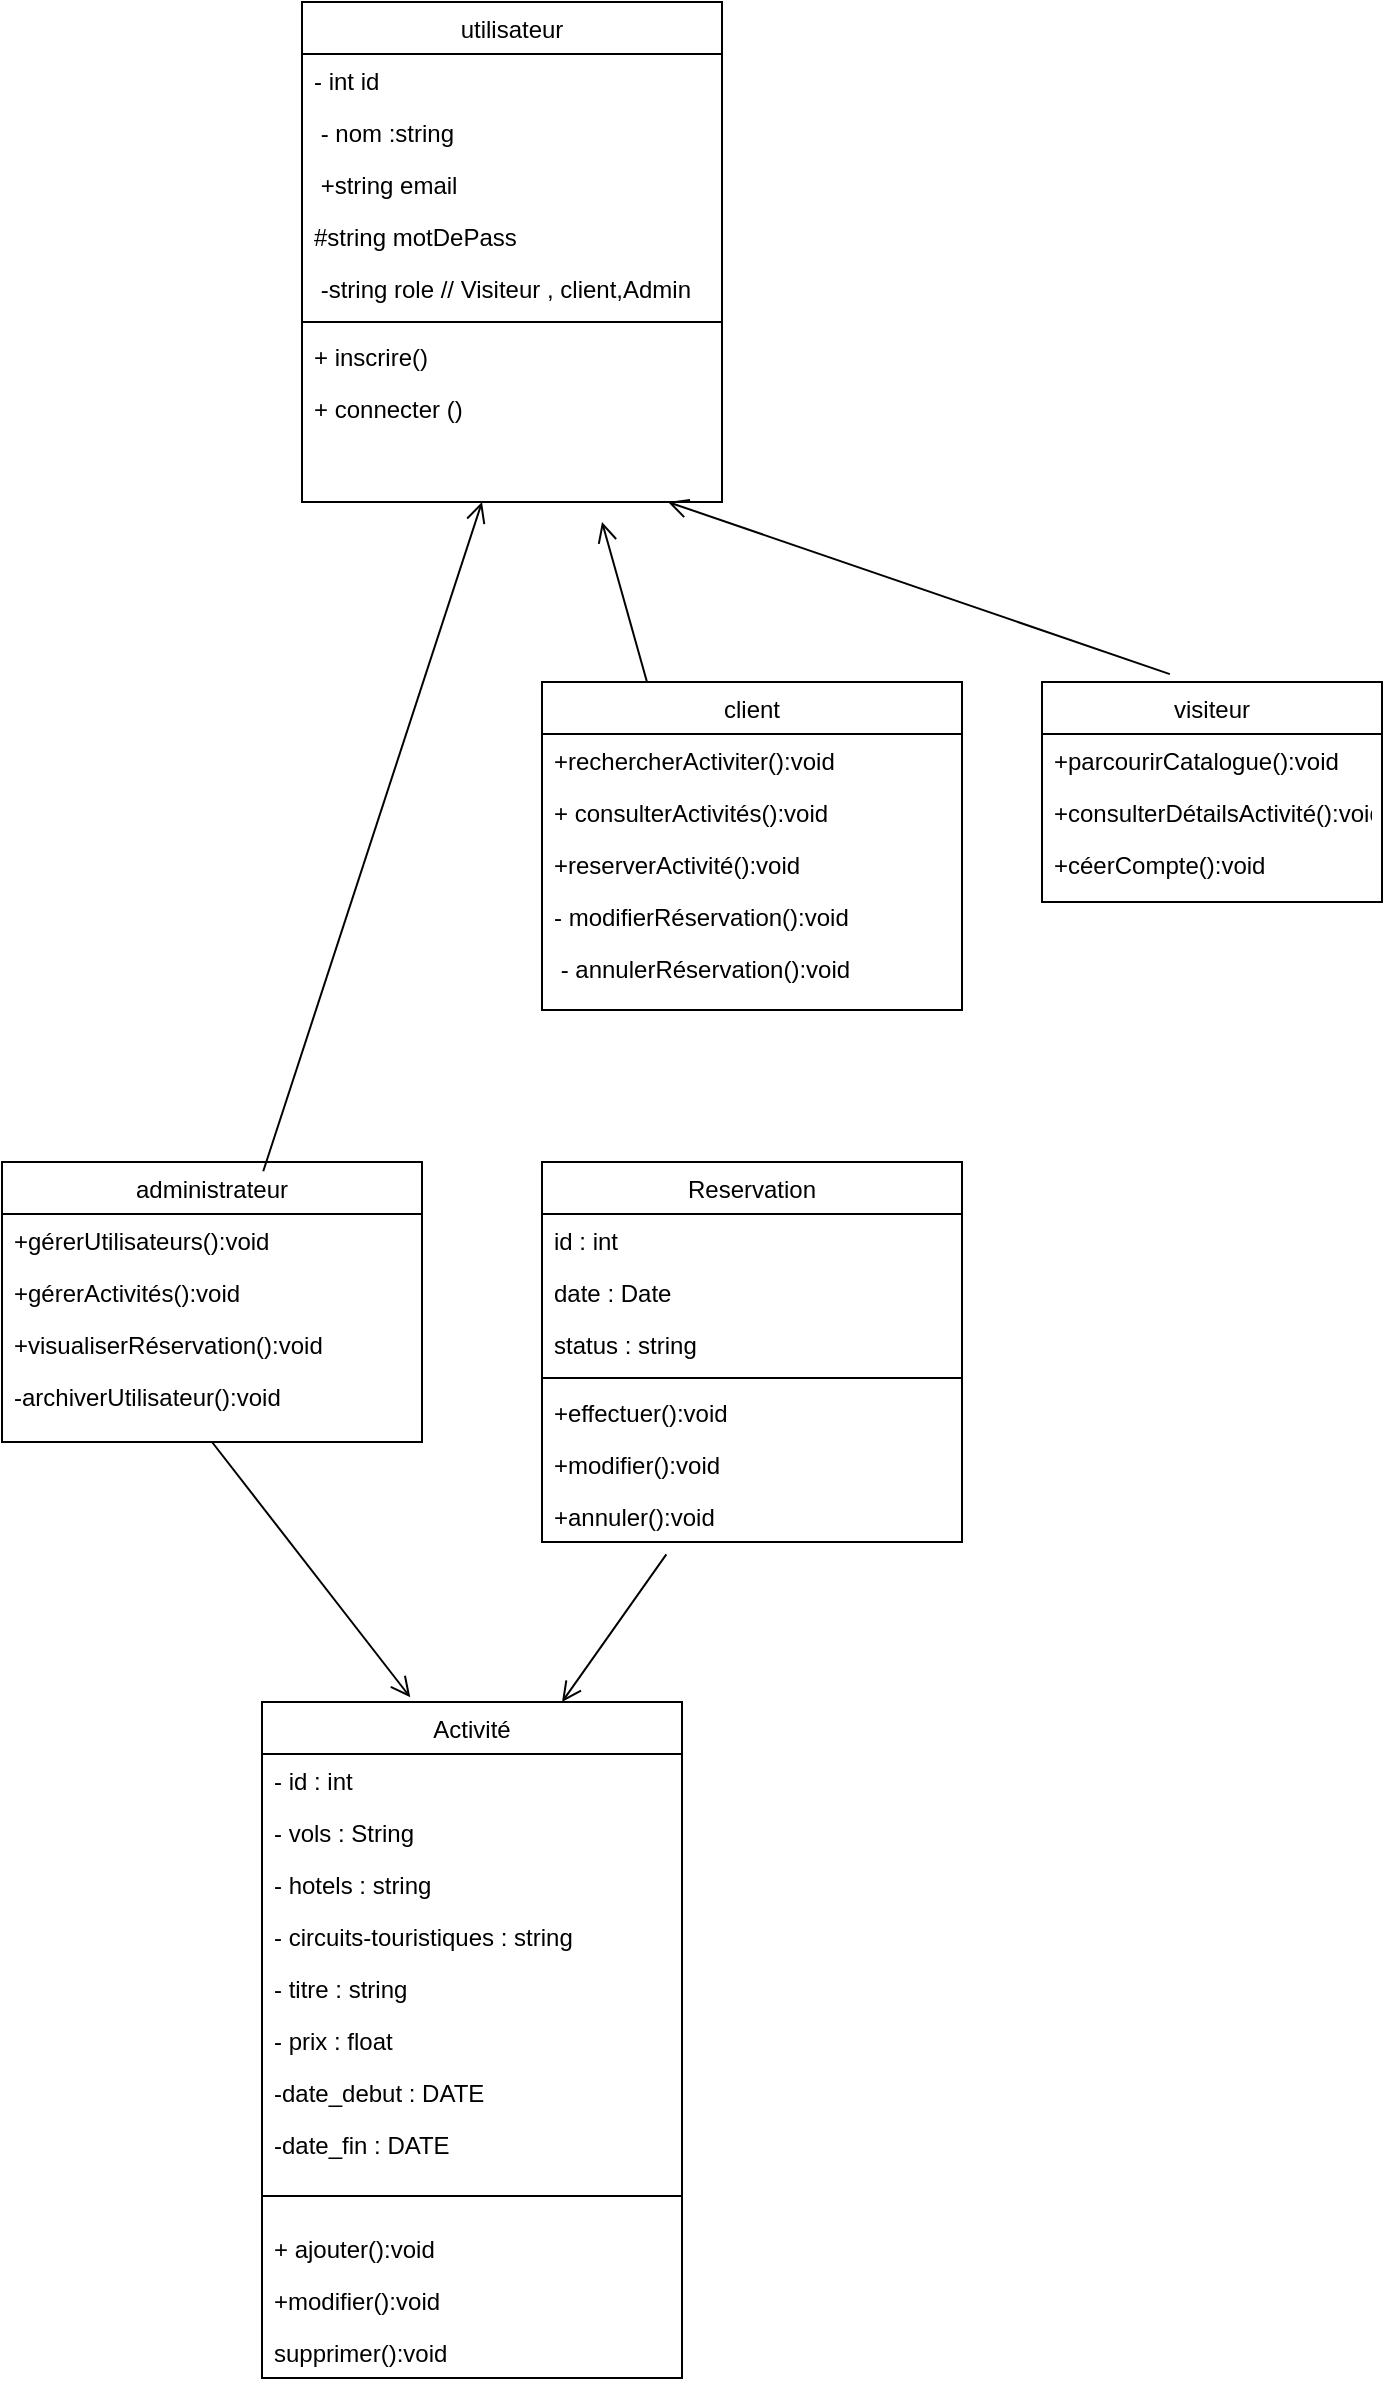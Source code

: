 <mxfile>
    <diagram id="CUj-3rP97K_rdjdG_H5K" name="Page-1">
        <mxGraphModel dx="435" dy="593" grid="1" gridSize="10" guides="1" tooltips="1" connect="1" arrows="1" fold="1" page="1" pageScale="1" pageWidth="850" pageHeight="1100" math="0" shadow="0">
            <root>
                <mxCell id="0"/>
                <mxCell id="1" parent="0"/>
                <mxCell id="162" value="visiteur" style="swimlane;fontStyle=0;align=center;verticalAlign=top;childLayout=stackLayout;horizontal=1;startSize=26;horizontalStack=0;resizeParent=1;resizeLast=0;collapsible=1;marginBottom=0;rounded=0;shadow=0;strokeWidth=1;" parent="1" vertex="1">
                    <mxGeometry x="610" y="360" width="170" height="110" as="geometry">
                        <mxRectangle x="340" y="380" width="170" height="26" as="alternateBounds"/>
                    </mxGeometry>
                </mxCell>
                <mxCell id="163" value="+parcourirCatalogue():void" style="text;align=left;verticalAlign=top;spacingLeft=4;spacingRight=4;overflow=hidden;rotatable=0;points=[[0,0.5],[1,0.5]];portConstraint=eastwest;" parent="162" vertex="1">
                    <mxGeometry y="26" width="170" height="26" as="geometry"/>
                </mxCell>
                <mxCell id="164" value="+consulterDétailsActivité():void" style="text;align=left;verticalAlign=top;spacingLeft=4;spacingRight=4;overflow=hidden;rotatable=0;points=[[0,0.5],[1,0.5]];portConstraint=eastwest;" parent="162" vertex="1">
                    <mxGeometry y="52" width="170" height="26" as="geometry"/>
                </mxCell>
                <mxCell id="165" value="+céerCompte():void" style="text;align=left;verticalAlign=top;spacingLeft=4;spacingRight=4;overflow=hidden;rotatable=0;points=[[0,0.5],[1,0.5]];portConstraint=eastwest;" parent="162" vertex="1">
                    <mxGeometry y="78" width="170" height="26" as="geometry"/>
                </mxCell>
                <mxCell id="166" value="utilisateur" style="swimlane;fontStyle=0;align=center;verticalAlign=top;childLayout=stackLayout;horizontal=1;startSize=26;horizontalStack=0;resizeParent=1;resizeLast=0;collapsible=1;marginBottom=0;rounded=0;shadow=0;strokeWidth=1;" parent="1" vertex="1">
                    <mxGeometry x="240" y="20" width="210" height="250" as="geometry">
                        <mxRectangle x="550" y="140" width="160" height="26" as="alternateBounds"/>
                    </mxGeometry>
                </mxCell>
                <mxCell id="167" value="- int id " style="text;align=left;verticalAlign=top;spacingLeft=4;spacingRight=4;overflow=hidden;rotatable=0;points=[[0,0.5],[1,0.5]];portConstraint=eastwest;" parent="166" vertex="1">
                    <mxGeometry y="26" width="210" height="26" as="geometry"/>
                </mxCell>
                <mxCell id="168" value=" - nom :string &#10;" style="text;align=left;verticalAlign=top;spacingLeft=4;spacingRight=4;overflow=hidden;rotatable=0;points=[[0,0.5],[1,0.5]];portConstraint=eastwest;rounded=0;shadow=0;html=0;" parent="166" vertex="1">
                    <mxGeometry y="52" width="210" height="26" as="geometry"/>
                </mxCell>
                <mxCell id="169" value=" +string email" style="text;align=left;verticalAlign=top;spacingLeft=4;spacingRight=4;overflow=hidden;rotatable=0;points=[[0,0.5],[1,0.5]];portConstraint=eastwest;rounded=0;shadow=0;html=0;" parent="166" vertex="1">
                    <mxGeometry y="78" width="210" height="26" as="geometry"/>
                </mxCell>
                <mxCell id="170" value="#string motDePass" style="text;align=left;verticalAlign=top;spacingLeft=4;spacingRight=4;overflow=hidden;rotatable=0;points=[[0,0.5],[1,0.5]];portConstraint=eastwest;rounded=0;shadow=0;html=0;" parent="166" vertex="1">
                    <mxGeometry y="104" width="210" height="26" as="geometry"/>
                </mxCell>
                <mxCell id="171" value=" -string role // Visiteur , client,Admin" style="text;align=left;verticalAlign=top;spacingLeft=4;spacingRight=4;overflow=hidden;rotatable=0;points=[[0,0.5],[1,0.5]];portConstraint=eastwest;rounded=0;shadow=0;html=0;" parent="166" vertex="1">
                    <mxGeometry y="130" width="210" height="26" as="geometry"/>
                </mxCell>
                <mxCell id="172" value="" style="line;html=1;strokeWidth=1;align=left;verticalAlign=middle;spacingTop=-1;spacingLeft=3;spacingRight=3;rotatable=0;labelPosition=right;points=[];portConstraint=eastwest;" parent="166" vertex="1">
                    <mxGeometry y="156" width="210" height="8" as="geometry"/>
                </mxCell>
                <mxCell id="173" value="+ inscrire()" style="text;align=left;verticalAlign=top;spacingLeft=4;spacingRight=4;overflow=hidden;rotatable=0;points=[[0,0.5],[1,0.5]];portConstraint=eastwest;" parent="166" vertex="1">
                    <mxGeometry y="164" width="210" height="26" as="geometry"/>
                </mxCell>
                <mxCell id="174" value="+ connecter ()&#10;" style="text;align=left;verticalAlign=top;spacingLeft=4;spacingRight=4;overflow=hidden;rotatable=0;points=[[0,0.5],[1,0.5]];portConstraint=eastwest;" parent="166" vertex="1">
                    <mxGeometry y="190" width="210" height="26" as="geometry"/>
                </mxCell>
                <mxCell id="175" value="client" style="swimlane;fontStyle=0;align=center;verticalAlign=top;childLayout=stackLayout;horizontal=1;startSize=26;horizontalStack=0;resizeParent=1;resizeLast=0;collapsible=1;marginBottom=0;rounded=0;shadow=0;strokeWidth=1;" parent="1" vertex="1">
                    <mxGeometry x="360" y="360" width="210" height="164" as="geometry">
                        <mxRectangle x="550" y="140" width="160" height="26" as="alternateBounds"/>
                    </mxGeometry>
                </mxCell>
                <mxCell id="176" value="+rechercherActiviter():void" style="text;align=left;verticalAlign=top;spacingLeft=4;spacingRight=4;overflow=hidden;rotatable=0;points=[[0,0.5],[1,0.5]];portConstraint=eastwest;" parent="175" vertex="1">
                    <mxGeometry y="26" width="210" height="26" as="geometry"/>
                </mxCell>
                <mxCell id="177" value="+ consulterActivités():void" style="text;align=left;verticalAlign=top;spacingLeft=4;spacingRight=4;overflow=hidden;rotatable=0;points=[[0,0.5],[1,0.5]];portConstraint=eastwest;rounded=0;shadow=0;html=0;" parent="175" vertex="1">
                    <mxGeometry y="52" width="210" height="26" as="geometry"/>
                </mxCell>
                <mxCell id="178" value="+reserverActivité():void" style="text;align=left;verticalAlign=top;spacingLeft=4;spacingRight=4;overflow=hidden;rotatable=0;points=[[0,0.5],[1,0.5]];portConstraint=eastwest;rounded=0;shadow=0;html=0;" parent="175" vertex="1">
                    <mxGeometry y="78" width="210" height="26" as="geometry"/>
                </mxCell>
                <mxCell id="179" value="- modifierRéservation():void" style="text;align=left;verticalAlign=top;spacingLeft=4;spacingRight=4;overflow=hidden;rotatable=0;points=[[0,0.5],[1,0.5]];portConstraint=eastwest;rounded=0;shadow=0;html=0;" parent="175" vertex="1">
                    <mxGeometry y="104" width="210" height="26" as="geometry"/>
                </mxCell>
                <mxCell id="180" value=" - annulerRéservation():void" style="text;align=left;verticalAlign=top;spacingLeft=4;spacingRight=4;overflow=hidden;rotatable=0;points=[[0,0.5],[1,0.5]];portConstraint=eastwest;rounded=0;shadow=0;html=0;" parent="175" vertex="1">
                    <mxGeometry y="130" width="210" height="26" as="geometry"/>
                </mxCell>
                <mxCell id="181" value="administrateur" style="swimlane;fontStyle=0;align=center;verticalAlign=top;childLayout=stackLayout;horizontal=1;startSize=26;horizontalStack=0;resizeParent=1;resizeLast=0;collapsible=1;marginBottom=0;rounded=0;shadow=0;strokeWidth=1;" parent="1" vertex="1">
                    <mxGeometry x="90" y="600" width="210" height="140" as="geometry">
                        <mxRectangle x="550" y="140" width="160" height="26" as="alternateBounds"/>
                    </mxGeometry>
                </mxCell>
                <mxCell id="182" value="+gérerUtilisateurs():void" style="text;align=left;verticalAlign=top;spacingLeft=4;spacingRight=4;overflow=hidden;rotatable=0;points=[[0,0.5],[1,0.5]];portConstraint=eastwest;" parent="181" vertex="1">
                    <mxGeometry y="26" width="210" height="26" as="geometry"/>
                </mxCell>
                <mxCell id="183" value="+gérerActivités():void" style="text;align=left;verticalAlign=top;spacingLeft=4;spacingRight=4;overflow=hidden;rotatable=0;points=[[0,0.5],[1,0.5]];portConstraint=eastwest;rounded=0;shadow=0;html=0;" parent="181" vertex="1">
                    <mxGeometry y="52" width="210" height="26" as="geometry"/>
                </mxCell>
                <mxCell id="184" value="+visualiserRéservation():void" style="text;align=left;verticalAlign=top;spacingLeft=4;spacingRight=4;overflow=hidden;rotatable=0;points=[[0,0.5],[1,0.5]];portConstraint=eastwest;rounded=0;shadow=0;html=0;" parent="181" vertex="1">
                    <mxGeometry y="78" width="210" height="26" as="geometry"/>
                </mxCell>
                <mxCell id="185" value="-archiverUtilisateur():void" style="text;align=left;verticalAlign=top;spacingLeft=4;spacingRight=4;overflow=hidden;rotatable=0;points=[[0,0.5],[1,0.5]];portConstraint=eastwest;rounded=0;shadow=0;html=0;" parent="181" vertex="1">
                    <mxGeometry y="104" width="210" height="26" as="geometry"/>
                </mxCell>
                <mxCell id="186" value="Reservation" style="swimlane;fontStyle=0;align=center;verticalAlign=top;childLayout=stackLayout;horizontal=1;startSize=26;horizontalStack=0;resizeParent=1;resizeLast=0;collapsible=1;marginBottom=0;rounded=0;shadow=0;strokeWidth=1;" parent="1" vertex="1">
                    <mxGeometry x="360" y="600" width="210" height="190" as="geometry">
                        <mxRectangle x="550" y="140" width="160" height="26" as="alternateBounds"/>
                    </mxGeometry>
                </mxCell>
                <mxCell id="187" value="id : int" style="text;align=left;verticalAlign=top;spacingLeft=4;spacingRight=4;overflow=hidden;rotatable=0;points=[[0,0.5],[1,0.5]];portConstraint=eastwest;" parent="186" vertex="1">
                    <mxGeometry y="26" width="210" height="26" as="geometry"/>
                </mxCell>
                <mxCell id="188" value="date : Date" style="text;align=left;verticalAlign=top;spacingLeft=4;spacingRight=4;overflow=hidden;rotatable=0;points=[[0,0.5],[1,0.5]];portConstraint=eastwest;rounded=0;shadow=0;html=0;" parent="186" vertex="1">
                    <mxGeometry y="52" width="210" height="26" as="geometry"/>
                </mxCell>
                <mxCell id="189" value="status : string" style="text;align=left;verticalAlign=top;spacingLeft=4;spacingRight=4;overflow=hidden;rotatable=0;points=[[0,0.5],[1,0.5]];portConstraint=eastwest;rounded=0;shadow=0;html=0;" parent="186" vertex="1">
                    <mxGeometry y="78" width="210" height="26" as="geometry"/>
                </mxCell>
                <mxCell id="190" value="" style="line;html=1;strokeWidth=1;align=left;verticalAlign=middle;spacingTop=-1;spacingLeft=3;spacingRight=3;rotatable=0;labelPosition=right;points=[];portConstraint=eastwest;" parent="186" vertex="1">
                    <mxGeometry y="104" width="210" height="8" as="geometry"/>
                </mxCell>
                <mxCell id="191" value="+effectuer():void " style="text;align=left;verticalAlign=top;spacingLeft=4;spacingRight=4;overflow=hidden;rotatable=0;points=[[0,0.5],[1,0.5]];portConstraint=eastwest;" parent="186" vertex="1">
                    <mxGeometry y="112" width="210" height="26" as="geometry"/>
                </mxCell>
                <mxCell id="192" value="+modifier():void&#10;" style="text;align=left;verticalAlign=top;spacingLeft=4;spacingRight=4;overflow=hidden;rotatable=0;points=[[0,0.5],[1,0.5]];portConstraint=eastwest;" parent="186" vertex="1">
                    <mxGeometry y="138" width="210" height="26" as="geometry"/>
                </mxCell>
                <mxCell id="193" value="+annuler():void" style="text;align=left;verticalAlign=top;spacingLeft=4;spacingRight=4;overflow=hidden;rotatable=0;points=[[0,0.5],[1,0.5]];portConstraint=eastwest;" parent="186" vertex="1">
                    <mxGeometry y="164" width="210" height="26" as="geometry"/>
                </mxCell>
                <mxCell id="194" value="Activité" style="swimlane;fontStyle=0;align=center;verticalAlign=top;childLayout=stackLayout;horizontal=1;startSize=26;horizontalStack=0;resizeParent=1;resizeLast=0;collapsible=1;marginBottom=0;rounded=0;shadow=0;strokeWidth=1;" parent="1" vertex="1">
                    <mxGeometry x="220" y="870" width="210" height="338" as="geometry">
                        <mxRectangle x="550" y="140" width="160" height="26" as="alternateBounds"/>
                    </mxGeometry>
                </mxCell>
                <mxCell id="195" value="- id : int" style="text;align=left;verticalAlign=top;spacingLeft=4;spacingRight=4;overflow=hidden;rotatable=0;points=[[0,0.5],[1,0.5]];portConstraint=eastwest;" parent="194" vertex="1">
                    <mxGeometry y="26" width="210" height="26" as="geometry"/>
                </mxCell>
                <mxCell id="196" value="- vols : String" style="text;align=left;verticalAlign=top;spacingLeft=4;spacingRight=4;overflow=hidden;rotatable=0;points=[[0,0.5],[1,0.5]];portConstraint=eastwest;rounded=0;shadow=0;html=0;" parent="194" vertex="1">
                    <mxGeometry y="52" width="210" height="26" as="geometry"/>
                </mxCell>
                <mxCell id="197" value="- hotels : string" style="text;align=left;verticalAlign=top;spacingLeft=4;spacingRight=4;overflow=hidden;rotatable=0;points=[[0,0.5],[1,0.5]];portConstraint=eastwest;rounded=0;shadow=0;html=0;" parent="194" vertex="1">
                    <mxGeometry y="78" width="210" height="26" as="geometry"/>
                </mxCell>
                <mxCell id="198" value="- circuits-touristiques : string" style="text;align=left;verticalAlign=top;spacingLeft=4;spacingRight=4;overflow=hidden;rotatable=0;points=[[0,0.5],[1,0.5]];portConstraint=eastwest;rounded=0;shadow=0;html=0;" parent="194" vertex="1">
                    <mxGeometry y="104" width="210" height="26" as="geometry"/>
                </mxCell>
                <mxCell id="199" value="- titre : string" style="text;align=left;verticalAlign=top;spacingLeft=4;spacingRight=4;overflow=hidden;rotatable=0;points=[[0,0.5],[1,0.5]];portConstraint=eastwest;rounded=0;shadow=0;html=0;" parent="194" vertex="1">
                    <mxGeometry y="130" width="210" height="26" as="geometry"/>
                </mxCell>
                <mxCell id="200" value="- prix : float" style="text;align=left;verticalAlign=top;spacingLeft=4;spacingRight=4;overflow=hidden;rotatable=0;points=[[0,0.5],[1,0.5]];portConstraint=eastwest;rounded=0;shadow=0;html=0;" parent="194" vertex="1">
                    <mxGeometry y="156" width="210" height="26" as="geometry"/>
                </mxCell>
                <mxCell id="201" value="-date_debut : DATE" style="text;align=left;verticalAlign=top;spacingLeft=4;spacingRight=4;overflow=hidden;rotatable=0;points=[[0,0.5],[1,0.5]];portConstraint=eastwest;rounded=0;shadow=0;html=0;" parent="194" vertex="1">
                    <mxGeometry y="182" width="210" height="26" as="geometry"/>
                </mxCell>
                <mxCell id="202" value="-date_fin : DATE " style="text;align=left;verticalAlign=top;spacingLeft=4;spacingRight=4;overflow=hidden;rotatable=0;points=[[0,0.5],[1,0.5]];portConstraint=eastwest;rounded=0;shadow=0;html=0;" parent="194" vertex="1">
                    <mxGeometry y="208" width="210" height="26" as="geometry"/>
                </mxCell>
                <mxCell id="203" value="" style="line;html=1;strokeWidth=1;align=left;verticalAlign=middle;spacingTop=-1;spacingLeft=3;spacingRight=3;rotatable=0;labelPosition=right;points=[];portConstraint=eastwest;" parent="194" vertex="1">
                    <mxGeometry y="234" width="210" height="26" as="geometry"/>
                </mxCell>
                <mxCell id="204" value="+ ajouter():void " style="text;align=left;verticalAlign=top;spacingLeft=4;spacingRight=4;overflow=hidden;rotatable=0;points=[[0,0.5],[1,0.5]];portConstraint=eastwest;" parent="194" vertex="1">
                    <mxGeometry y="260" width="210" height="26" as="geometry"/>
                </mxCell>
                <mxCell id="205" value="+modifier():void " style="text;align=left;verticalAlign=top;spacingLeft=4;spacingRight=4;overflow=hidden;rotatable=0;points=[[0,0.5],[1,0.5]];portConstraint=eastwest;" parent="194" vertex="1">
                    <mxGeometry y="286" width="210" height="26" as="geometry"/>
                </mxCell>
                <mxCell id="206" value="supprimer():void " style="text;align=left;verticalAlign=top;spacingLeft=4;spacingRight=4;overflow=hidden;rotatable=0;points=[[0,0.5],[1,0.5]];portConstraint=eastwest;" parent="194" vertex="1">
                    <mxGeometry y="312" width="210" height="26" as="geometry"/>
                </mxCell>
                <mxCell id="207" value="" style="endArrow=open;startArrow=none;endFill=0;startFill=0;endSize=8;html=1;verticalAlign=bottom;labelBackgroundColor=none;strokeWidth=1;rounded=0;entryX=0.353;entryY=-0.007;entryDx=0;entryDy=0;entryPerimeter=0;exitX=0.5;exitY=1;exitDx=0;exitDy=0;" parent="1" source="181" target="194" edge="1">
                    <mxGeometry width="160" relative="1" as="geometry">
                        <mxPoint x="170" y="690" as="sourcePoint"/>
                        <mxPoint x="310" y="760" as="targetPoint"/>
                    </mxGeometry>
                </mxCell>
                <mxCell id="208" value="" style="endArrow=open;startArrow=none;endFill=0;startFill=0;endSize=8;html=1;verticalAlign=bottom;labelBackgroundColor=none;strokeWidth=1;rounded=0;exitX=0.296;exitY=1.239;exitDx=0;exitDy=0;exitPerimeter=0;" parent="1" source="193" edge="1">
                    <mxGeometry width="160" relative="1" as="geometry">
                        <mxPoint x="180" y="700" as="sourcePoint"/>
                        <mxPoint x="370" y="870" as="targetPoint"/>
                    </mxGeometry>
                </mxCell>
                <mxCell id="209" value="" style="endArrow=open;startArrow=none;endFill=0;startFill=0;endSize=8;html=1;verticalAlign=bottom;labelBackgroundColor=none;strokeWidth=1;rounded=0;exitX=0.622;exitY=0.033;exitDx=0;exitDy=0;exitPerimeter=0;" parent="1" source="181" edge="1">
                    <mxGeometry width="160" relative="1" as="geometry">
                        <mxPoint x="290" y="420" as="sourcePoint"/>
                        <mxPoint x="330" y="270" as="targetPoint"/>
                        <Array as="points"/>
                    </mxGeometry>
                </mxCell>
                <mxCell id="210" value="" style="endArrow=open;startArrow=none;endFill=0;startFill=0;endSize=8;html=1;verticalAlign=bottom;labelBackgroundColor=none;strokeWidth=1;rounded=0;exitX=0.25;exitY=0;exitDx=0;exitDy=0;" parent="1" source="175" edge="1">
                    <mxGeometry width="160" relative="1" as="geometry">
                        <mxPoint x="215" y="760" as="sourcePoint"/>
                        <mxPoint x="390" y="280" as="targetPoint"/>
                    </mxGeometry>
                </mxCell>
                <mxCell id="211" value="" style="endArrow=open;startArrow=none;endFill=0;startFill=0;endSize=8;html=1;verticalAlign=bottom;labelBackgroundColor=none;strokeWidth=1;rounded=0;exitX=0.376;exitY=-0.036;exitDx=0;exitDy=0;exitPerimeter=0;" parent="1" source="162" edge="1">
                    <mxGeometry width="160" relative="1" as="geometry">
                        <mxPoint x="423" y="370" as="sourcePoint"/>
                        <mxPoint x="423" y="270" as="targetPoint"/>
                    </mxGeometry>
                </mxCell>
            </root>
        </mxGraphModel>
    </diagram>
</mxfile>